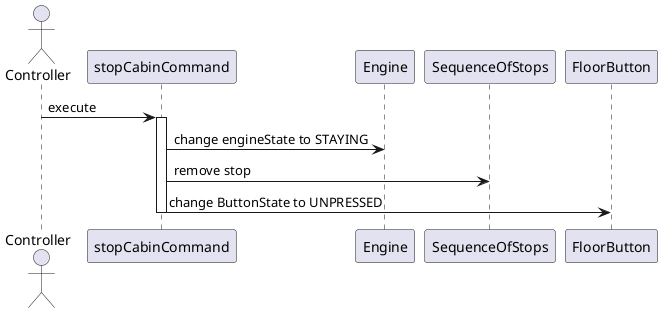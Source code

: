 @startuml

actor Controller

Controller -> stopCabinCommand: execute
activate stopCabinCommand
stopCabinCommand -> Engine: change engineState to STAYING
stopCabinCommand -> SequenceOfStops: remove stop
stopCabinCommand -> FloorButton: change ButtonState to UNPRESSED
deactivate stopCabinCommand

@enduml
